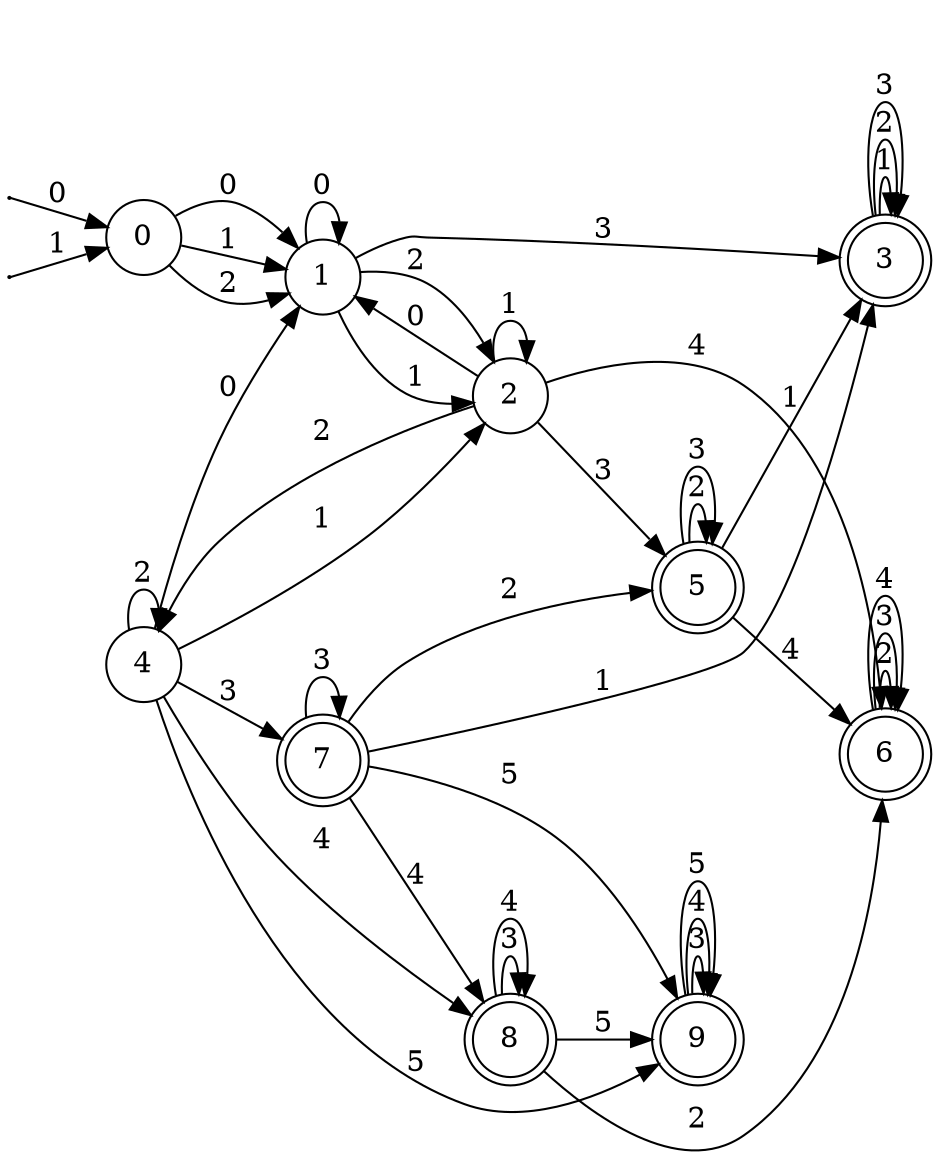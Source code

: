 digraph DFA {
	rankdir = LR
	node [shape="circle"]
	3 [shape="doublecircle"]
	5 [shape="doublecircle"]
	6 [shape="doublecircle"]
	7 [shape="doublecircle"]
	8 [shape="doublecircle"]
	9 [shape="doublecircle"]
	init6[label="" width="0.01"];
	init6 -> 0 [label="0"]
	init7[label="" width="0.01"];
	init7 -> 0 [label="1"]
	0 -> 1 [label="0"]
	0 -> 1 [label="1"]
	0 -> 1 [label="2"]
	1 -> 1 [label="0"]
	1 -> 2 [label="1"]
	1 -> 2 [label="2"]
	1 -> 3 [label="3"]
	2 -> 1 [label="0"]
	2 -> 2 [label="1"]
	2 -> 4 [label="2"]
	2 -> 5 [label="3"]
	2 -> 6 [label="4"]
	3 -> 3 [label="1"]
	3 -> 3 [label="2"]
	3 -> 3 [label="3"]
	4 -> 1 [label="0"]
	4 -> 2 [label="1"]
	4 -> 4 [label="2"]
	4 -> 7 [label="3"]
	4 -> 8 [label="4"]
	4 -> 9 [label="5"]
	5 -> 3 [label="1"]
	5 -> 5 [label="2"]
	5 -> 5 [label="3"]
	5 -> 6 [label="4"]
	6 -> 6 [label="2"]
	6 -> 6 [label="3"]
	6 -> 6 [label="4"]
	7 -> 3 [label="1"]
	7 -> 5 [label="2"]
	7 -> 7 [label="3"]
	7 -> 8 [label="4"]
	7 -> 9 [label="5"]
	8 -> 6 [label="2"]
	8 -> 8 [label="3"]
	8 -> 8 [label="4"]
	8 -> 9 [label="5"]
	9 -> 9 [label="3"]
	9 -> 9 [label="4"]
	9 -> 9 [label="5"]
}
